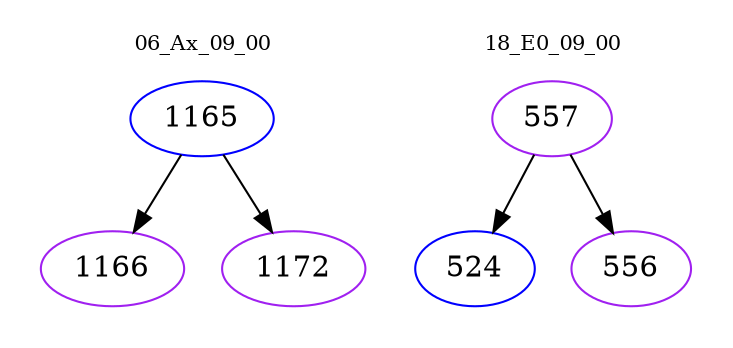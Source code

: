 digraph{
subgraph cluster_0 {
color = white
label = "06_Ax_09_00";
fontsize=10;
T0_1165 [label="1165", color="blue"]
T0_1165 -> T0_1166 [color="black"]
T0_1166 [label="1166", color="purple"]
T0_1165 -> T0_1172 [color="black"]
T0_1172 [label="1172", color="purple"]
}
subgraph cluster_1 {
color = white
label = "18_E0_09_00";
fontsize=10;
T1_557 [label="557", color="purple"]
T1_557 -> T1_524 [color="black"]
T1_524 [label="524", color="blue"]
T1_557 -> T1_556 [color="black"]
T1_556 [label="556", color="purple"]
}
}
